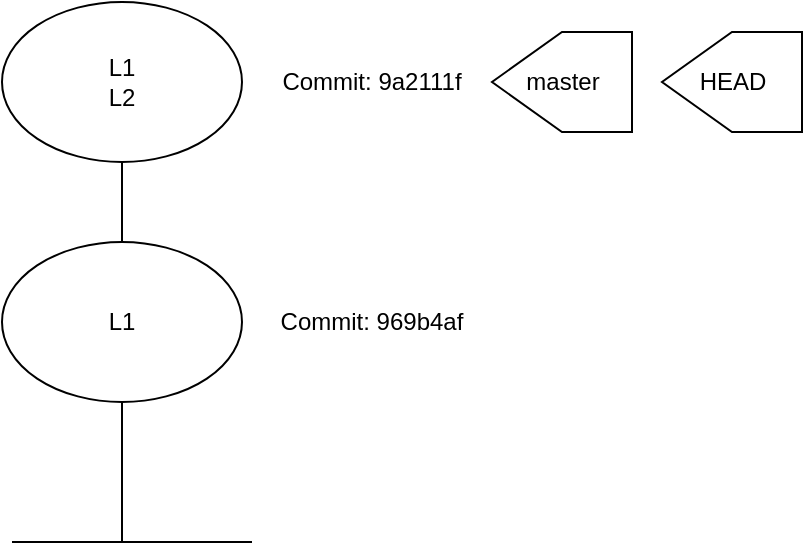 <mxfile version="20.3.0" type="github">
  <diagram id="sPrJVKOPZWgMPdXIzLhy" name="Page-1">
    <mxGraphModel dx="1422" dy="914" grid="1" gridSize="10" guides="1" tooltips="1" connect="1" arrows="1" fold="1" page="1" pageScale="1" pageWidth="850" pageHeight="1100" math="0" shadow="0">
      <root>
        <mxCell id="0" />
        <mxCell id="1" parent="0" />
        <mxCell id="x6KIibof9C7e68i9qz5j-10" value="" style="edgeStyle=orthogonalEdgeStyle;rounded=0;orthogonalLoop=1;jettySize=auto;html=1;endArrow=none;endFill=0;" edge="1" parent="1" source="x6KIibof9C7e68i9qz5j-1" target="x6KIibof9C7e68i9qz5j-2">
          <mxGeometry relative="1" as="geometry" />
        </mxCell>
        <mxCell id="x6KIibof9C7e68i9qz5j-1" value="L1" style="ellipse;whiteSpace=wrap;html=1;" vertex="1" parent="1">
          <mxGeometry x="145" y="300" width="120" height="80" as="geometry" />
        </mxCell>
        <mxCell id="x6KIibof9C7e68i9qz5j-2" value="L1&lt;br&gt;L2" style="ellipse;whiteSpace=wrap;html=1;" vertex="1" parent="1">
          <mxGeometry x="145" y="180" width="120" height="80" as="geometry" />
        </mxCell>
        <mxCell id="x6KIibof9C7e68i9qz5j-3" value="Commit:&amp;nbsp;969b4af" style="text;html=1;strokeColor=none;fillColor=none;align=center;verticalAlign=middle;whiteSpace=wrap;rounded=0;" vertex="1" parent="1">
          <mxGeometry x="275" y="325" width="110" height="30" as="geometry" />
        </mxCell>
        <mxCell id="x6KIibof9C7e68i9qz5j-4" value="Commit:&amp;nbsp;9a2111f" style="text;html=1;strokeColor=none;fillColor=none;align=center;verticalAlign=middle;whiteSpace=wrap;rounded=0;" vertex="1" parent="1">
          <mxGeometry x="275" y="205" width="110" height="30" as="geometry" />
        </mxCell>
        <mxCell id="x6KIibof9C7e68i9qz5j-8" value="HEAD" style="verticalLabelPosition=middle;verticalAlign=middle;html=1;shape=offPageConnector;rounded=0;size=0.5;rotation=90;labelPosition=center;align=center;horizontal=0;" vertex="1" parent="1">
          <mxGeometry x="485" y="185" width="50" height="70" as="geometry" />
        </mxCell>
        <mxCell id="x6KIibof9C7e68i9qz5j-9" value="master" style="verticalLabelPosition=middle;verticalAlign=middle;html=1;shape=offPageConnector;rounded=0;size=0.5;rotation=90;labelPosition=center;align=center;horizontal=0;" vertex="1" parent="1">
          <mxGeometry x="400" y="185" width="50" height="70" as="geometry" />
        </mxCell>
        <mxCell id="x6KIibof9C7e68i9qz5j-11" value="" style="endArrow=none;html=1;rounded=0;entryX=0.5;entryY=1;entryDx=0;entryDy=0;" edge="1" parent="1" target="x6KIibof9C7e68i9qz5j-1">
          <mxGeometry width="50" height="50" relative="1" as="geometry">
            <mxPoint x="205" y="450" as="sourcePoint" />
            <mxPoint x="450" y="430" as="targetPoint" />
          </mxGeometry>
        </mxCell>
        <mxCell id="x6KIibof9C7e68i9qz5j-12" value="" style="endArrow=none;html=1;rounded=0;" edge="1" parent="1">
          <mxGeometry width="50" height="50" relative="1" as="geometry">
            <mxPoint x="150" y="450" as="sourcePoint" />
            <mxPoint x="270" y="450" as="targetPoint" />
          </mxGeometry>
        </mxCell>
      </root>
    </mxGraphModel>
  </diagram>
</mxfile>
